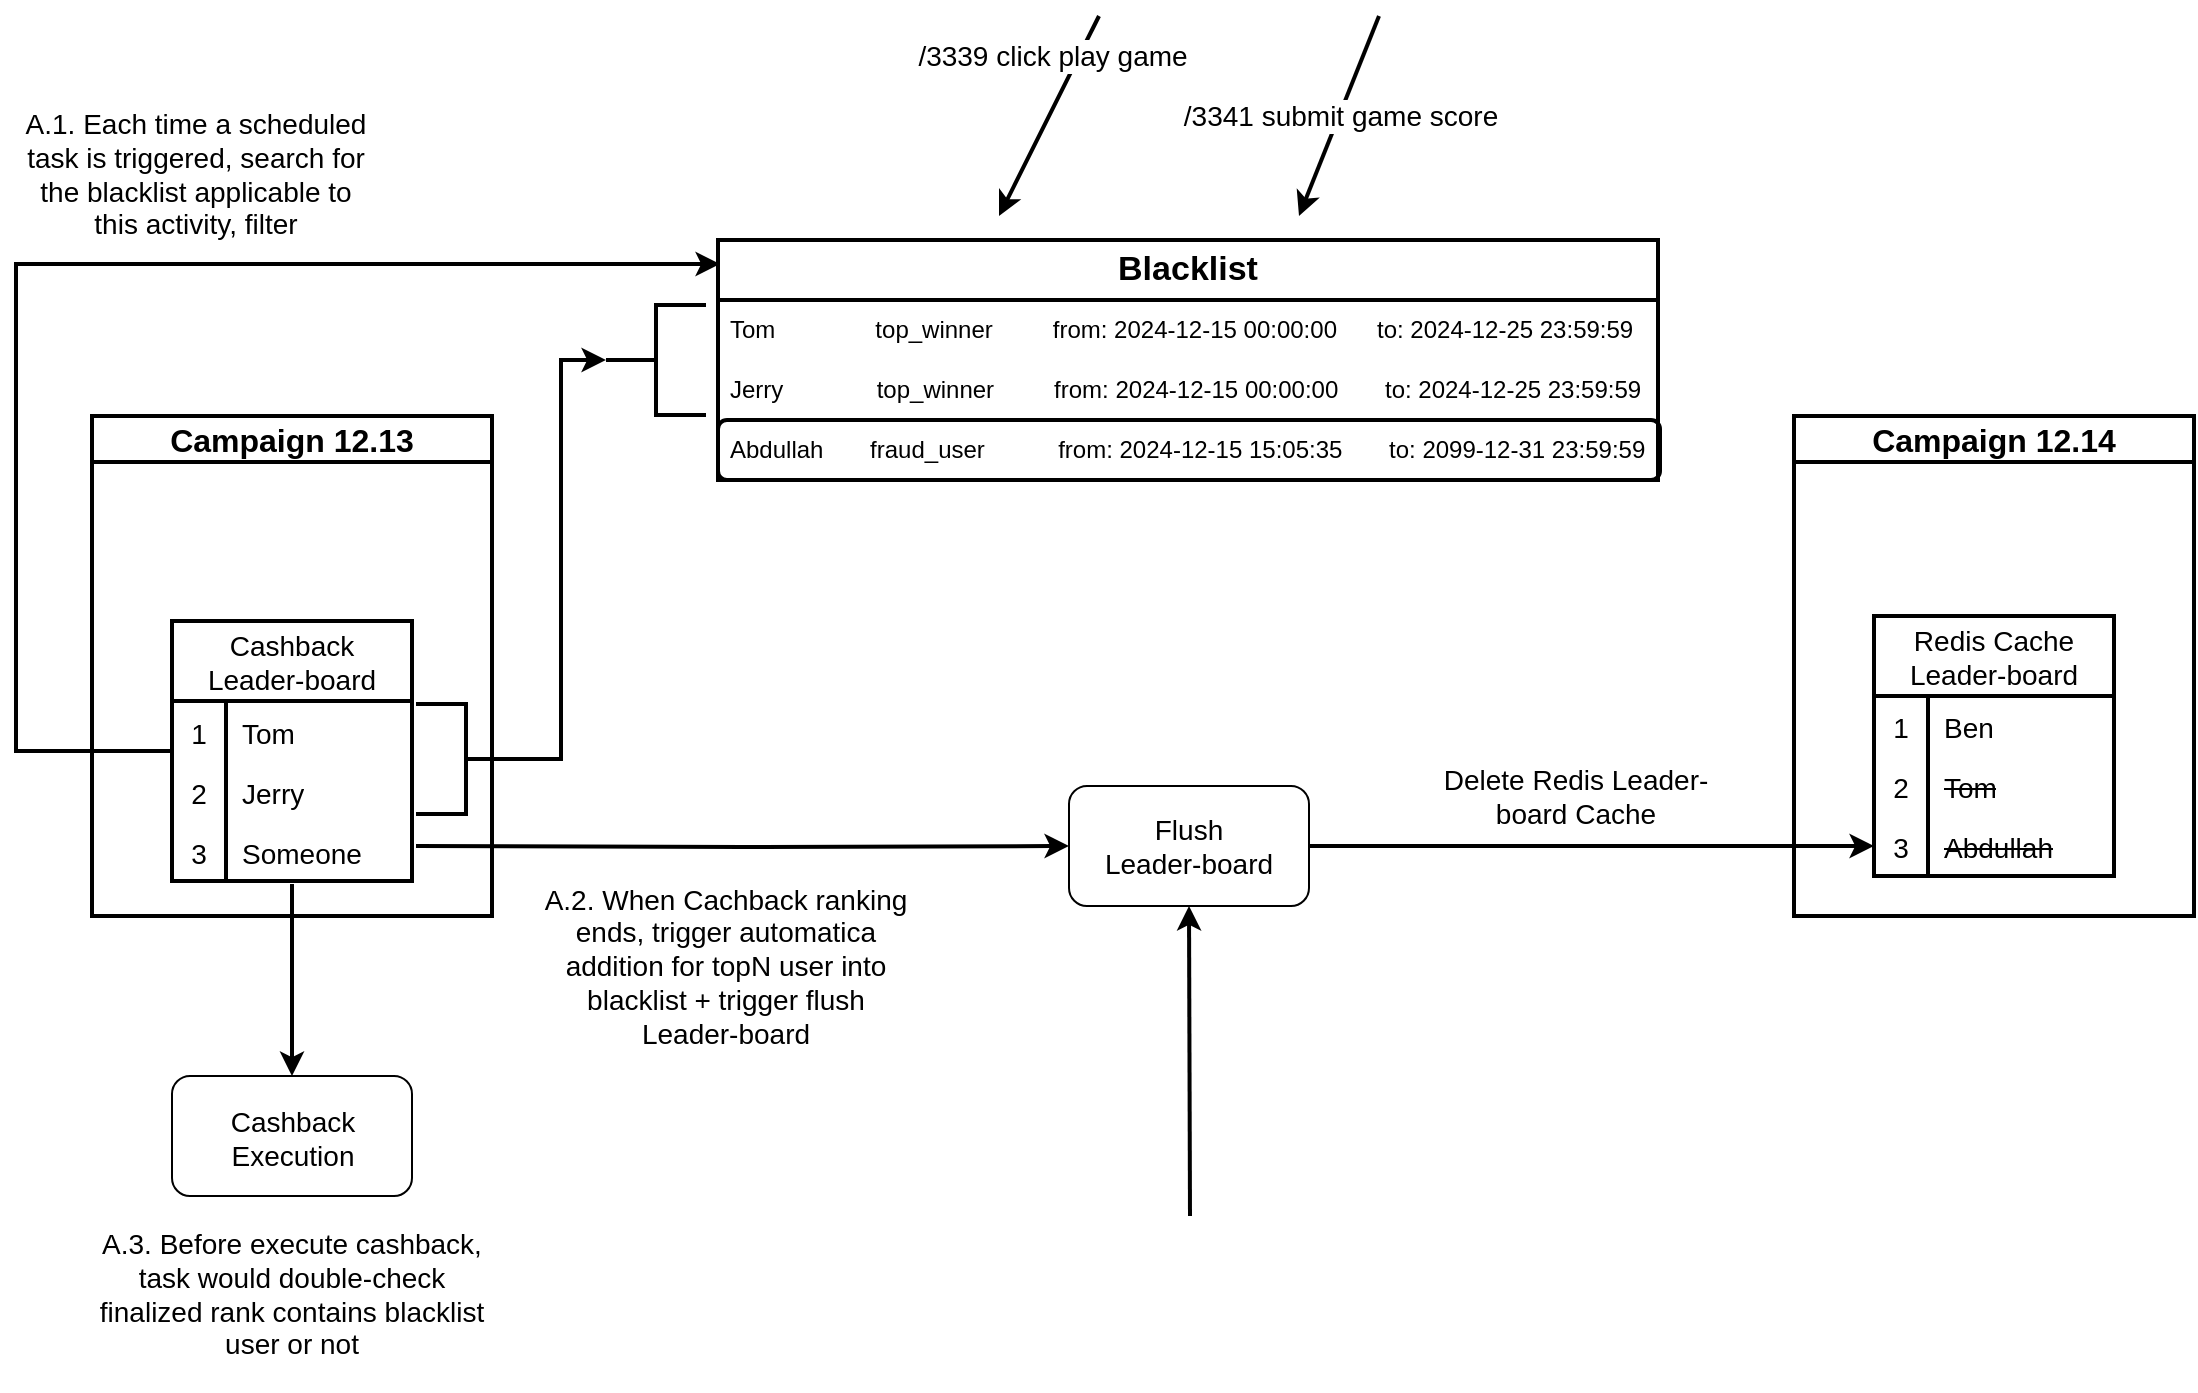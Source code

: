 <mxfile version="25.0.3">
  <diagram name="Page-1" id="SrTmlPNk7JFvxLV7cF0c">
    <mxGraphModel dx="1434" dy="738" grid="1" gridSize="10" guides="1" tooltips="1" connect="1" arrows="1" fold="1" page="1" pageScale="1" pageWidth="850" pageHeight="1100" math="0" shadow="0">
      <root>
        <mxCell id="0" />
        <mxCell id="1" parent="0" />
        <mxCell id="5ARGfZlktuw_5QcicR3a-104" style="edgeStyle=orthogonalEdgeStyle;rounded=0;orthogonalLoop=1;jettySize=auto;html=1;exitX=1;exitY=0.5;exitDx=0;exitDy=0;entryX=0;entryY=0.5;entryDx=0;entryDy=0;strokeWidth=2;" parent="1" source="5ARGfZlktuw_5QcicR3a-73" target="5ARGfZlktuw_5QcicR3a-65" edge="1">
          <mxGeometry relative="1" as="geometry" />
        </mxCell>
        <mxCell id="5ARGfZlktuw_5QcicR3a-73" value="" style="rounded=1;whiteSpace=wrap;html=1;" parent="1" vertex="1">
          <mxGeometry x="656.5" y="545" width="120" height="60" as="geometry" />
        </mxCell>
        <mxCell id="5ARGfZlktuw_5QcicR3a-69" value="" style="rounded=1;whiteSpace=wrap;html=1;strokeWidth=2;" parent="1" vertex="1">
          <mxGeometry x="481" y="362" width="471" height="30" as="geometry" />
        </mxCell>
        <mxCell id="5ARGfZlktuw_5QcicR3a-1" value="&lt;font style=&quot;font-size: 16px;&quot;&gt;Campaign 12.13&lt;br&gt;&lt;/font&gt;" style="swimlane;whiteSpace=wrap;html=1;strokeWidth=2;" parent="1" vertex="1">
          <mxGeometry x="168" y="360" width="200" height="250" as="geometry" />
        </mxCell>
        <mxCell id="5ARGfZlktuw_5QcicR3a-9" value="Cashback&#xa;Leader-board" style="shape=table;startSize=40;container=1;collapsible=0;childLayout=tableLayout;fixedRows=1;rowLines=0;fontStyle=0;strokeColor=default;fontSize=14;strokeWidth=2;" parent="5ARGfZlktuw_5QcicR3a-1" vertex="1">
          <mxGeometry x="40" y="102.5" width="120" height="130" as="geometry" />
        </mxCell>
        <mxCell id="5ARGfZlktuw_5QcicR3a-10" value="" style="shape=tableRow;horizontal=0;startSize=0;swimlaneHead=0;swimlaneBody=0;top=0;left=0;bottom=0;right=0;collapsible=0;dropTarget=0;fillColor=none;points=[[0,0.5],[1,0.5]];portConstraint=eastwest;strokeColor=inherit;fontSize=16;" parent="5ARGfZlktuw_5QcicR3a-9" vertex="1">
          <mxGeometry y="40" width="120" height="30" as="geometry" />
        </mxCell>
        <mxCell id="5ARGfZlktuw_5QcicR3a-11" value="&lt;font style=&quot;font-size: 14px;&quot;&gt;1&lt;/font&gt;" style="shape=partialRectangle;html=1;whiteSpace=wrap;connectable=0;fillColor=none;top=0;left=0;bottom=0;right=0;overflow=hidden;pointerEvents=1;strokeColor=inherit;fontSize=16;" parent="5ARGfZlktuw_5QcicR3a-10" vertex="1">
          <mxGeometry width="27" height="30" as="geometry">
            <mxRectangle width="27" height="30" as="alternateBounds" />
          </mxGeometry>
        </mxCell>
        <mxCell id="5ARGfZlktuw_5QcicR3a-12" value="&lt;font style=&quot;font-size: 14px;&quot;&gt;Tom&lt;/font&gt;" style="shape=partialRectangle;html=1;whiteSpace=wrap;connectable=0;fillColor=none;top=0;left=0;bottom=0;right=0;align=left;spacingLeft=6;overflow=hidden;strokeColor=inherit;fontSize=16;" parent="5ARGfZlktuw_5QcicR3a-10" vertex="1">
          <mxGeometry x="27" width="93" height="30" as="geometry">
            <mxRectangle width="93" height="30" as="alternateBounds" />
          </mxGeometry>
        </mxCell>
        <mxCell id="5ARGfZlktuw_5QcicR3a-13" value="" style="shape=tableRow;horizontal=0;startSize=0;swimlaneHead=0;swimlaneBody=0;top=0;left=0;bottom=0;right=0;collapsible=0;dropTarget=0;fillColor=none;points=[[0,0.5],[1,0.5]];portConstraint=eastwest;strokeColor=inherit;fontSize=16;" parent="5ARGfZlktuw_5QcicR3a-9" vertex="1">
          <mxGeometry y="70" width="120" height="30" as="geometry" />
        </mxCell>
        <mxCell id="5ARGfZlktuw_5QcicR3a-14" value="&lt;font style=&quot;font-size: 14px;&quot;&gt;2&lt;/font&gt;" style="shape=partialRectangle;html=1;whiteSpace=wrap;connectable=0;fillColor=none;top=0;left=0;bottom=0;right=0;overflow=hidden;strokeColor=inherit;fontSize=16;" parent="5ARGfZlktuw_5QcicR3a-13" vertex="1">
          <mxGeometry width="27" height="30" as="geometry">
            <mxRectangle width="27" height="30" as="alternateBounds" />
          </mxGeometry>
        </mxCell>
        <mxCell id="5ARGfZlktuw_5QcicR3a-15" value="&lt;font style=&quot;font-size: 14px;&quot;&gt;Jerry&lt;/font&gt;" style="shape=partialRectangle;html=1;whiteSpace=wrap;connectable=0;fillColor=none;top=0;left=0;bottom=0;right=0;align=left;spacingLeft=6;overflow=hidden;strokeColor=inherit;fontSize=16;" parent="5ARGfZlktuw_5QcicR3a-13" vertex="1">
          <mxGeometry x="27" width="93" height="30" as="geometry">
            <mxRectangle width="93" height="30" as="alternateBounds" />
          </mxGeometry>
        </mxCell>
        <mxCell id="5ARGfZlktuw_5QcicR3a-16" value="" style="shape=tableRow;horizontal=0;startSize=0;swimlaneHead=0;swimlaneBody=0;top=0;left=0;bottom=0;right=0;collapsible=0;dropTarget=0;fillColor=none;points=[[0,0.5],[1,0.5]];portConstraint=eastwest;strokeColor=inherit;fontSize=16;" parent="5ARGfZlktuw_5QcicR3a-9" vertex="1">
          <mxGeometry y="100" width="120" height="30" as="geometry" />
        </mxCell>
        <mxCell id="5ARGfZlktuw_5QcicR3a-17" value="&lt;font style=&quot;font-size: 14px;&quot;&gt;3&lt;/font&gt;" style="shape=partialRectangle;html=1;whiteSpace=wrap;connectable=0;fillColor=none;top=0;left=0;bottom=0;right=0;overflow=hidden;strokeColor=inherit;fontSize=16;" parent="5ARGfZlktuw_5QcicR3a-16" vertex="1">
          <mxGeometry width="27" height="30" as="geometry">
            <mxRectangle width="27" height="30" as="alternateBounds" />
          </mxGeometry>
        </mxCell>
        <mxCell id="5ARGfZlktuw_5QcicR3a-18" value="&lt;font style=&quot;font-size: 14px;&quot;&gt;Someone&lt;/font&gt;" style="shape=partialRectangle;html=1;whiteSpace=wrap;connectable=0;fillColor=none;top=0;left=0;bottom=0;right=0;align=left;spacingLeft=6;overflow=hidden;strokeColor=inherit;fontSize=16;" parent="5ARGfZlktuw_5QcicR3a-16" vertex="1">
          <mxGeometry x="27" width="93" height="30" as="geometry">
            <mxRectangle width="93" height="30" as="alternateBounds" />
          </mxGeometry>
        </mxCell>
        <mxCell id="5ARGfZlktuw_5QcicR3a-39" value="" style="strokeWidth=2;html=1;shape=mxgraph.flowchart.annotation_2;align=left;labelPosition=right;pointerEvents=1;rotation=-180;" parent="5ARGfZlktuw_5QcicR3a-1" vertex="1">
          <mxGeometry x="162" y="144" width="50" height="55" as="geometry" />
        </mxCell>
        <mxCell id="5ARGfZlktuw_5QcicR3a-3" value="&lt;font style=&quot;font-size: 17px;&quot;&gt;&lt;b&gt;Blacklist&lt;/b&gt;&lt;/font&gt;" style="swimlane;fontStyle=0;childLayout=stackLayout;horizontal=1;startSize=30;horizontalStack=0;resizeParent=1;resizeParentMax=0;resizeLast=0;collapsible=1;marginBottom=0;whiteSpace=wrap;html=1;strokeWidth=2;" parent="1" vertex="1">
          <mxGeometry x="481" y="272" width="470" height="120" as="geometry" />
        </mxCell>
        <mxCell id="5ARGfZlktuw_5QcicR3a-4" value="Tom&amp;nbsp;&amp;nbsp;&amp;nbsp;&amp;nbsp;&amp;nbsp;&amp;nbsp;&amp;nbsp;&amp;nbsp;&amp;nbsp;&amp;nbsp;&amp;nbsp;&amp;nbsp;&amp;nbsp;&amp;nbsp; top_winner&amp;nbsp; &amp;nbsp; &amp;nbsp; &amp;nbsp; &amp;nbsp;from: 2024-12-15 00:00:00&amp;nbsp;&amp;nbsp;&amp;nbsp;&amp;nbsp;&amp;nbsp; to: 2024-12-25 23:59:59" style="text;strokeColor=none;fillColor=none;align=left;verticalAlign=middle;spacingLeft=4;spacingRight=4;overflow=hidden;points=[[0,0.5],[1,0.5]];portConstraint=eastwest;rotatable=0;whiteSpace=wrap;html=1;" parent="5ARGfZlktuw_5QcicR3a-3" vertex="1">
          <mxGeometry y="30" width="470" height="30" as="geometry" />
        </mxCell>
        <mxCell id="5ARGfZlktuw_5QcicR3a-5" value="Jerry&amp;nbsp; &amp;nbsp; &amp;nbsp; &amp;nbsp; &amp;nbsp; &amp;nbsp; &amp;nbsp; top_winner&amp;nbsp; &amp;nbsp; &amp;nbsp; &amp;nbsp; &amp;nbsp;from: 2024-12-15 00:00:00&amp;nbsp;&amp;nbsp;&amp;nbsp;&amp;nbsp;&amp;nbsp;&amp;nbsp; to: 2024-12-25 23:59:59" style="text;strokeColor=none;fillColor=none;align=left;verticalAlign=middle;spacingLeft=4;spacingRight=4;overflow=hidden;points=[[0,0.5],[1,0.5]];portConstraint=eastwest;rotatable=0;whiteSpace=wrap;html=1;" parent="5ARGfZlktuw_5QcicR3a-3" vertex="1">
          <mxGeometry y="60" width="470" height="30" as="geometry" />
        </mxCell>
        <mxCell id="5ARGfZlktuw_5QcicR3a-6" value="Abdullah&amp;nbsp;&amp;nbsp;&amp;nbsp;&amp;nbsp;&amp;nbsp;&amp;nbsp; fraud_user&amp;nbsp; &amp;nbsp; &amp;nbsp; &amp;nbsp; &amp;nbsp; &amp;nbsp;from: 2024-12-15 15:05:35 &amp;nbsp;&amp;nbsp;&amp;nbsp;&amp;nbsp;&amp;nbsp; to: 2099-12-31 23:59:59" style="text;strokeColor=none;fillColor=none;align=left;verticalAlign=middle;spacingLeft=4;spacingRight=4;overflow=hidden;points=[[0,0.5],[1,0.5]];portConstraint=eastwest;rotatable=0;whiteSpace=wrap;html=1;" parent="5ARGfZlktuw_5QcicR3a-3" vertex="1">
          <mxGeometry y="90" width="470" height="30" as="geometry" />
        </mxCell>
        <mxCell id="5ARGfZlktuw_5QcicR3a-40" value="" style="strokeWidth=2;html=1;shape=mxgraph.flowchart.annotation_2;align=left;labelPosition=right;pointerEvents=1;rotation=0;" parent="1" vertex="1">
          <mxGeometry x="425" y="304.5" width="50" height="55" as="geometry" />
        </mxCell>
        <mxCell id="5ARGfZlktuw_5QcicR3a-47" value="&lt;font style=&quot;font-size: 14px;&quot;&gt;A.2. When Cachback ranking ends, trigger automatica addition for topN user into blacklist + trigger flush Leader-board&lt;br&gt;&lt;/font&gt;" style="text;strokeColor=none;align=center;fillColor=none;html=1;verticalAlign=middle;whiteSpace=wrap;rounded=0;" parent="1" vertex="1">
          <mxGeometry x="390" y="580" width="190" height="110" as="geometry" />
        </mxCell>
        <mxCell id="5ARGfZlktuw_5QcicR3a-49" value="" style="endArrow=classic;html=1;rounded=0;strokeWidth=2;" parent="1" edge="1">
          <mxGeometry width="50" height="50" relative="1" as="geometry">
            <mxPoint x="671.5" y="160" as="sourcePoint" />
            <mxPoint x="621.5" y="260" as="targetPoint" />
          </mxGeometry>
        </mxCell>
        <mxCell id="5ARGfZlktuw_5QcicR3a-52" value="&lt;font style=&quot;font-size: 14px;&quot;&gt;/3339 click play game&lt;/font&gt;" style="edgeLabel;html=1;align=center;verticalAlign=middle;resizable=0;points=[];" parent="5ARGfZlktuw_5QcicR3a-49" vertex="1" connectable="0">
          <mxGeometry x="-0.131" y="1" relative="1" as="geometry">
            <mxPoint x="-3" y="-24" as="offset" />
          </mxGeometry>
        </mxCell>
        <mxCell id="5ARGfZlktuw_5QcicR3a-53" value="" style="endArrow=classic;html=1;rounded=0;strokeWidth=2;" parent="1" edge="1">
          <mxGeometry width="50" height="50" relative="1" as="geometry">
            <mxPoint x="811.5" y="160" as="sourcePoint" />
            <mxPoint x="771.5" y="260" as="targetPoint" />
          </mxGeometry>
        </mxCell>
        <mxCell id="5ARGfZlktuw_5QcicR3a-54" value="&lt;font style=&quot;font-size: 14px;&quot;&gt;/3341 submit game score&lt;br&gt;&lt;/font&gt;" style="edgeLabel;html=1;align=center;verticalAlign=middle;resizable=0;points=[];" parent="5ARGfZlktuw_5QcicR3a-53" vertex="1" connectable="0">
          <mxGeometry x="-0.131" y="1" relative="1" as="geometry">
            <mxPoint x="-3" y="6" as="offset" />
          </mxGeometry>
        </mxCell>
        <mxCell id="5ARGfZlktuw_5QcicR3a-56" value="&lt;font style=&quot;font-size: 14px;&quot;&gt;A.3. Before execute cashback, task would double-check finalized rank contains blacklist user or not&lt;/font&gt;" style="text;strokeColor=none;align=center;fillColor=none;html=1;verticalAlign=middle;whiteSpace=wrap;rounded=0;" parent="1" vertex="1">
          <mxGeometry x="169.25" y="750" width="197.5" height="97.5" as="geometry" />
        </mxCell>
        <mxCell id="5ARGfZlktuw_5QcicR3a-70" value="&lt;div&gt;&lt;font style=&quot;font-size: 14px;&quot;&gt;Flush&lt;/font&gt;&lt;/div&gt;&lt;div&gt;&lt;font style=&quot;font-size: 14px;&quot;&gt;Leader-board&lt;/font&gt;&lt;/div&gt;" style="text;strokeColor=none;align=center;fillColor=none;html=1;verticalAlign=middle;whiteSpace=wrap;rounded=0;" parent="1" vertex="1">
          <mxGeometry x="663" y="552.5" width="107" height="45" as="geometry" />
        </mxCell>
        <mxCell id="5ARGfZlktuw_5QcicR3a-77" value="" style="endArrow=classic;html=1;rounded=0;exitX=0.5;exitY=1.05;exitDx=0;exitDy=0;exitPerimeter=0;entryX=0.5;entryY=0;entryDx=0;entryDy=0;strokeWidth=2;" parent="1" source="5ARGfZlktuw_5QcicR3a-16" target="5ARGfZlktuw_5QcicR3a-79" edge="1">
          <mxGeometry width="50" height="50" relative="1" as="geometry">
            <mxPoint x="420" y="730" as="sourcePoint" />
            <mxPoint x="268" y="770" as="targetPoint" />
          </mxGeometry>
        </mxCell>
        <mxCell id="5ARGfZlktuw_5QcicR3a-79" value="" style="rounded=1;whiteSpace=wrap;html=1;" parent="1" vertex="1">
          <mxGeometry x="208" y="690" width="120" height="60" as="geometry" />
        </mxCell>
        <mxCell id="5ARGfZlktuw_5QcicR3a-80" value="&lt;div&gt;&lt;font style=&quot;font-size: 14px;&quot;&gt;Cashback&lt;/font&gt;&lt;/div&gt;&lt;div&gt;&lt;font style=&quot;font-size: 14px;&quot;&gt;Execution&lt;/font&gt;&lt;/div&gt;" style="text;strokeColor=none;align=center;fillColor=none;html=1;verticalAlign=middle;whiteSpace=wrap;rounded=0;" parent="1" vertex="1">
          <mxGeometry x="217.5" y="700" width="101" height="42.5" as="geometry" />
        </mxCell>
        <mxCell id="5ARGfZlktuw_5QcicR3a-82" value="&lt;font style=&quot;font-size: 14px;&quot;&gt;A.1. Each time a scheduled task is triggered, search for the blacklist applicable to this activity, filter&lt;/font&gt;" style="text;strokeColor=none;align=center;fillColor=none;html=1;verticalAlign=middle;whiteSpace=wrap;rounded=0;" parent="1" vertex="1">
          <mxGeometry x="130" y="197" width="180" height="83" as="geometry" />
        </mxCell>
        <mxCell id="5ARGfZlktuw_5QcicR3a-83" style="edgeStyle=orthogonalEdgeStyle;rounded=0;orthogonalLoop=1;jettySize=auto;html=1;exitX=0;exitY=0.5;exitDx=0;exitDy=0;strokeWidth=2;" parent="1" source="5ARGfZlktuw_5QcicR3a-9" edge="1">
          <mxGeometry relative="1" as="geometry">
            <mxPoint x="482" y="284" as="targetPoint" />
            <Array as="points">
              <mxPoint x="130" y="528" />
              <mxPoint x="130" y="284" />
            </Array>
          </mxGeometry>
        </mxCell>
        <mxCell id="5ARGfZlktuw_5QcicR3a-84" style="edgeStyle=orthogonalEdgeStyle;rounded=0;orthogonalLoop=1;jettySize=auto;html=1;exitX=0;exitY=0.5;exitDx=0;exitDy=0;exitPerimeter=0;entryX=0;entryY=0.5;entryDx=0;entryDy=0;entryPerimeter=0;strokeWidth=2;" parent="1" source="5ARGfZlktuw_5QcicR3a-39" target="5ARGfZlktuw_5QcicR3a-40" edge="1">
          <mxGeometry relative="1" as="geometry" />
        </mxCell>
        <mxCell id="5ARGfZlktuw_5QcicR3a-88" value="&lt;font style=&quot;font-size: 16px;&quot;&gt;Campaign 12.14&lt;/font&gt;" style="swimlane;whiteSpace=wrap;html=1;strokeWidth=2;" parent="1" vertex="1">
          <mxGeometry x="1019" y="360" width="200" height="250" as="geometry" />
        </mxCell>
        <mxCell id="5ARGfZlktuw_5QcicR3a-58" value="Redis Cache&#xa;Leader-board" style="shape=table;startSize=40;container=1;collapsible=0;childLayout=tableLayout;fixedRows=1;rowLines=0;fontStyle=0;strokeColor=default;fontSize=14;strokeWidth=2;" parent="5ARGfZlktuw_5QcicR3a-88" vertex="1">
          <mxGeometry x="40" y="100" width="120" height="130" as="geometry" />
        </mxCell>
        <mxCell id="5ARGfZlktuw_5QcicR3a-59" value="" style="shape=tableRow;horizontal=0;startSize=0;swimlaneHead=0;swimlaneBody=0;top=0;left=0;bottom=0;right=0;collapsible=0;dropTarget=0;fillColor=none;points=[[0,0.5],[1,0.5]];portConstraint=eastwest;strokeColor=inherit;fontSize=16;" parent="5ARGfZlktuw_5QcicR3a-58" vertex="1">
          <mxGeometry y="40" width="120" height="30" as="geometry" />
        </mxCell>
        <mxCell id="5ARGfZlktuw_5QcicR3a-60" value="&lt;font style=&quot;font-size: 14px;&quot;&gt;1&lt;/font&gt;" style="shape=partialRectangle;html=1;whiteSpace=wrap;connectable=0;fillColor=none;top=0;left=0;bottom=0;right=0;overflow=hidden;pointerEvents=1;strokeColor=inherit;fontSize=16;" parent="5ARGfZlktuw_5QcicR3a-59" vertex="1">
          <mxGeometry width="27" height="30" as="geometry">
            <mxRectangle width="27" height="30" as="alternateBounds" />
          </mxGeometry>
        </mxCell>
        <mxCell id="5ARGfZlktuw_5QcicR3a-61" value="&lt;font style=&quot;font-size: 14px;&quot;&gt;Ben&lt;br&gt;&lt;/font&gt;" style="shape=partialRectangle;html=1;whiteSpace=wrap;connectable=0;fillColor=none;top=0;left=0;bottom=0;right=0;align=left;spacingLeft=6;overflow=hidden;strokeColor=inherit;fontSize=16;" parent="5ARGfZlktuw_5QcicR3a-59" vertex="1">
          <mxGeometry x="27" width="93" height="30" as="geometry">
            <mxRectangle width="93" height="30" as="alternateBounds" />
          </mxGeometry>
        </mxCell>
        <mxCell id="5ARGfZlktuw_5QcicR3a-62" value="" style="shape=tableRow;horizontal=0;startSize=0;swimlaneHead=0;swimlaneBody=0;top=0;left=0;bottom=0;right=0;collapsible=0;dropTarget=0;fillColor=none;points=[[0,0.5],[1,0.5]];portConstraint=eastwest;strokeColor=inherit;fontSize=16;" parent="5ARGfZlktuw_5QcicR3a-58" vertex="1">
          <mxGeometry y="70" width="120" height="30" as="geometry" />
        </mxCell>
        <mxCell id="5ARGfZlktuw_5QcicR3a-63" value="&lt;font style=&quot;font-size: 14px;&quot;&gt;2&lt;/font&gt;" style="shape=partialRectangle;html=1;whiteSpace=wrap;connectable=0;fillColor=none;top=0;left=0;bottom=0;right=0;overflow=hidden;strokeColor=inherit;fontSize=16;" parent="5ARGfZlktuw_5QcicR3a-62" vertex="1">
          <mxGeometry width="27" height="30" as="geometry">
            <mxRectangle width="27" height="30" as="alternateBounds" />
          </mxGeometry>
        </mxCell>
        <mxCell id="5ARGfZlktuw_5QcicR3a-64" value="&lt;font style=&quot;font-size: 14px;&quot;&gt;&lt;strike&gt;Tom&lt;/strike&gt;&lt;/font&gt;" style="shape=partialRectangle;html=1;whiteSpace=wrap;connectable=0;fillColor=none;top=0;left=0;bottom=0;right=0;align=left;spacingLeft=6;overflow=hidden;strokeColor=inherit;fontSize=16;" parent="5ARGfZlktuw_5QcicR3a-62" vertex="1">
          <mxGeometry x="27" width="93" height="30" as="geometry">
            <mxRectangle width="93" height="30" as="alternateBounds" />
          </mxGeometry>
        </mxCell>
        <mxCell id="5ARGfZlktuw_5QcicR3a-65" value="" style="shape=tableRow;horizontal=0;startSize=0;swimlaneHead=0;swimlaneBody=0;top=0;left=0;bottom=0;right=0;collapsible=0;dropTarget=0;fillColor=none;points=[[0,0.5],[1,0.5]];portConstraint=eastwest;strokeColor=inherit;fontSize=16;" parent="5ARGfZlktuw_5QcicR3a-58" vertex="1">
          <mxGeometry y="100" width="120" height="30" as="geometry" />
        </mxCell>
        <mxCell id="5ARGfZlktuw_5QcicR3a-66" value="&lt;font style=&quot;font-size: 14px;&quot;&gt;3&lt;/font&gt;" style="shape=partialRectangle;html=1;whiteSpace=wrap;connectable=0;fillColor=none;top=0;left=0;bottom=0;right=0;overflow=hidden;strokeColor=inherit;fontSize=16;" parent="5ARGfZlktuw_5QcicR3a-65" vertex="1">
          <mxGeometry width="27" height="30" as="geometry">
            <mxRectangle width="27" height="30" as="alternateBounds" />
          </mxGeometry>
        </mxCell>
        <mxCell id="5ARGfZlktuw_5QcicR3a-67" value="&lt;font style=&quot;font-size: 14px;&quot;&gt;&lt;strike&gt;&lt;font&gt;Abdullah&lt;/font&gt;&lt;/strike&gt;&lt;/font&gt;" style="shape=partialRectangle;html=1;whiteSpace=wrap;connectable=0;fillColor=none;top=0;left=0;bottom=0;right=0;align=left;spacingLeft=6;overflow=hidden;strokeColor=inherit;fontSize=16;" parent="5ARGfZlktuw_5QcicR3a-65" vertex="1">
          <mxGeometry x="27" width="93" height="30" as="geometry">
            <mxRectangle width="93" height="30" as="alternateBounds" />
          </mxGeometry>
        </mxCell>
        <mxCell id="5ARGfZlktuw_5QcicR3a-113" value="&lt;div&gt;&lt;font style=&quot;font-size: 14px;&quot;&gt;Delete Redis Leader-board Cache&lt;/font&gt;&lt;/div&gt;" style="text;strokeColor=none;align=center;fillColor=none;html=1;verticalAlign=middle;whiteSpace=wrap;rounded=0;" parent="1" vertex="1">
          <mxGeometry x="840" y="530" width="140" height="40" as="geometry" />
        </mxCell>
        <mxCell id="E1fqICJiR9363uhE0lPo-1" style="edgeStyle=orthogonalEdgeStyle;rounded=0;orthogonalLoop=1;jettySize=auto;html=1;entryX=0;entryY=0.5;entryDx=0;entryDy=0;strokeWidth=2;" edge="1" parent="1" target="5ARGfZlktuw_5QcicR3a-73">
          <mxGeometry relative="1" as="geometry">
            <mxPoint x="330" y="575" as="sourcePoint" />
          </mxGeometry>
        </mxCell>
        <mxCell id="E1fqICJiR9363uhE0lPo-3" value="" style="endArrow=classic;html=1;rounded=0;entryX=0.5;entryY=1;entryDx=0;entryDy=0;strokeWidth=2;" edge="1" parent="1" target="5ARGfZlktuw_5QcicR3a-73">
          <mxGeometry width="50" height="50" relative="1" as="geometry">
            <mxPoint x="717" y="760" as="sourcePoint" />
            <mxPoint x="780" y="700" as="targetPoint" />
          </mxGeometry>
        </mxCell>
      </root>
    </mxGraphModel>
  </diagram>
</mxfile>

